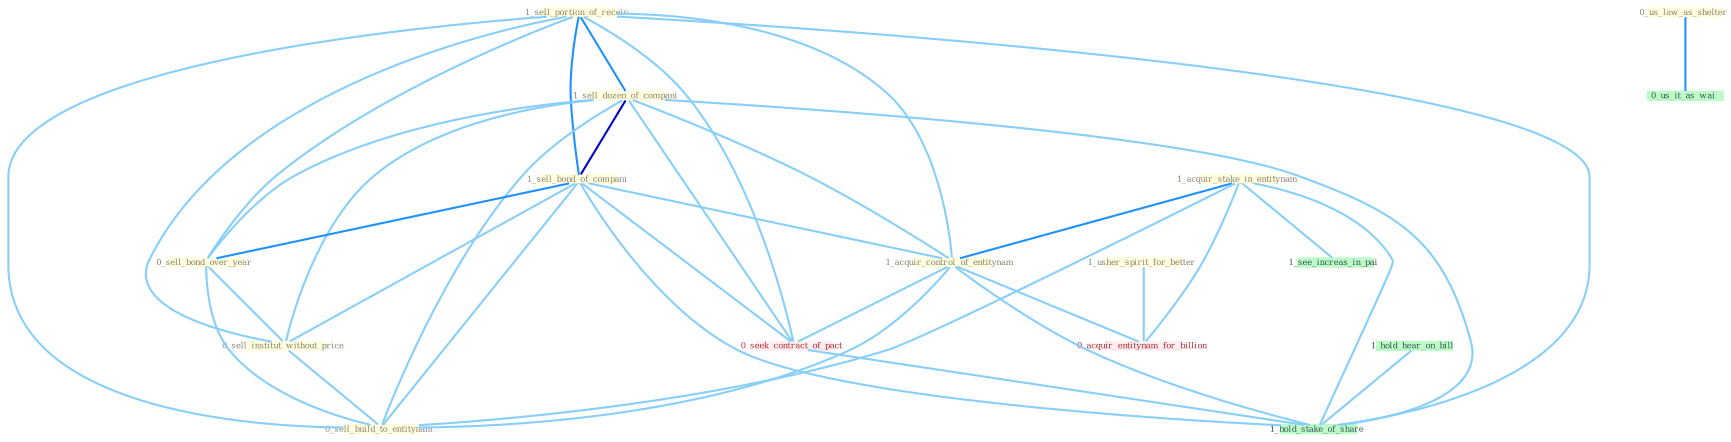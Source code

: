 Graph G{ 
    node
    [shape=polygon,style=filled,width=.5,height=.06,color="#BDFCC9",fixedsize=true,fontsize=4,
    fontcolor="#2f4f4f"];
    {node
    [color="#ffffe0", fontcolor="#8b7d6b"] "1_usher_spirit_for_better " "1_sell_portion_of_receiv " "1_acquir_stake_in_entitynam " "1_sell_dozen_of_compani " "1_sell_bond_of_compani " "1_acquir_control_of_entitynam " "0_sell_bond_over_year " "0_us_law_as_shelter " "0_sell_institut_without_price " "0_sell_build_to_entitynam "}
{node [color="#fff0f5", fontcolor="#b22222"] "0_seek_contract_of_pact " "0_acquir_entitynam_for_billion "}
edge [color="#B0E2FF"];

	"1_usher_spirit_for_better " -- "0_acquir_entitynam_for_billion " [w="1", color="#87cefa" ];
	"1_sell_portion_of_receiv " -- "1_sell_dozen_of_compani " [w="2", color="#1e90ff" , len=0.8];
	"1_sell_portion_of_receiv " -- "1_sell_bond_of_compani " [w="2", color="#1e90ff" , len=0.8];
	"1_sell_portion_of_receiv " -- "1_acquir_control_of_entitynam " [w="1", color="#87cefa" ];
	"1_sell_portion_of_receiv " -- "0_sell_bond_over_year " [w="1", color="#87cefa" ];
	"1_sell_portion_of_receiv " -- "0_sell_institut_without_price " [w="1", color="#87cefa" ];
	"1_sell_portion_of_receiv " -- "0_sell_build_to_entitynam " [w="1", color="#87cefa" ];
	"1_sell_portion_of_receiv " -- "0_seek_contract_of_pact " [w="1", color="#87cefa" ];
	"1_sell_portion_of_receiv " -- "1_hold_stake_of_share " [w="1", color="#87cefa" ];
	"1_acquir_stake_in_entitynam " -- "1_acquir_control_of_entitynam " [w="2", color="#1e90ff" , len=0.8];
	"1_acquir_stake_in_entitynam " -- "0_sell_build_to_entitynam " [w="1", color="#87cefa" ];
	"1_acquir_stake_in_entitynam " -- "0_acquir_entitynam_for_billion " [w="1", color="#87cefa" ];
	"1_acquir_stake_in_entitynam " -- "1_see_increas_in_pai " [w="1", color="#87cefa" ];
	"1_acquir_stake_in_entitynam " -- "1_hold_stake_of_share " [w="1", color="#87cefa" ];
	"1_sell_dozen_of_compani " -- "1_sell_bond_of_compani " [w="3", color="#0000cd" , len=0.6];
	"1_sell_dozen_of_compani " -- "1_acquir_control_of_entitynam " [w="1", color="#87cefa" ];
	"1_sell_dozen_of_compani " -- "0_sell_bond_over_year " [w="1", color="#87cefa" ];
	"1_sell_dozen_of_compani " -- "0_sell_institut_without_price " [w="1", color="#87cefa" ];
	"1_sell_dozen_of_compani " -- "0_sell_build_to_entitynam " [w="1", color="#87cefa" ];
	"1_sell_dozen_of_compani " -- "0_seek_contract_of_pact " [w="1", color="#87cefa" ];
	"1_sell_dozen_of_compani " -- "1_hold_stake_of_share " [w="1", color="#87cefa" ];
	"1_sell_bond_of_compani " -- "1_acquir_control_of_entitynam " [w="1", color="#87cefa" ];
	"1_sell_bond_of_compani " -- "0_sell_bond_over_year " [w="2", color="#1e90ff" , len=0.8];
	"1_sell_bond_of_compani " -- "0_sell_institut_without_price " [w="1", color="#87cefa" ];
	"1_sell_bond_of_compani " -- "0_sell_build_to_entitynam " [w="1", color="#87cefa" ];
	"1_sell_bond_of_compani " -- "0_seek_contract_of_pact " [w="1", color="#87cefa" ];
	"1_sell_bond_of_compani " -- "1_hold_stake_of_share " [w="1", color="#87cefa" ];
	"1_acquir_control_of_entitynam " -- "0_sell_build_to_entitynam " [w="1", color="#87cefa" ];
	"1_acquir_control_of_entitynam " -- "0_seek_contract_of_pact " [w="1", color="#87cefa" ];
	"1_acquir_control_of_entitynam " -- "0_acquir_entitynam_for_billion " [w="1", color="#87cefa" ];
	"1_acquir_control_of_entitynam " -- "1_hold_stake_of_share " [w="1", color="#87cefa" ];
	"0_sell_bond_over_year " -- "0_sell_institut_without_price " [w="1", color="#87cefa" ];
	"0_sell_bond_over_year " -- "0_sell_build_to_entitynam " [w="1", color="#87cefa" ];
	"0_us_law_as_shelter " -- "0_us_it_as_wai " [w="2", color="#1e90ff" , len=0.8];
	"0_sell_institut_without_price " -- "0_sell_build_to_entitynam " [w="1", color="#87cefa" ];
	"0_seek_contract_of_pact " -- "1_hold_stake_of_share " [w="1", color="#87cefa" ];
	"1_hold_hear_on_bill " -- "1_hold_stake_of_share " [w="1", color="#87cefa" ];
}